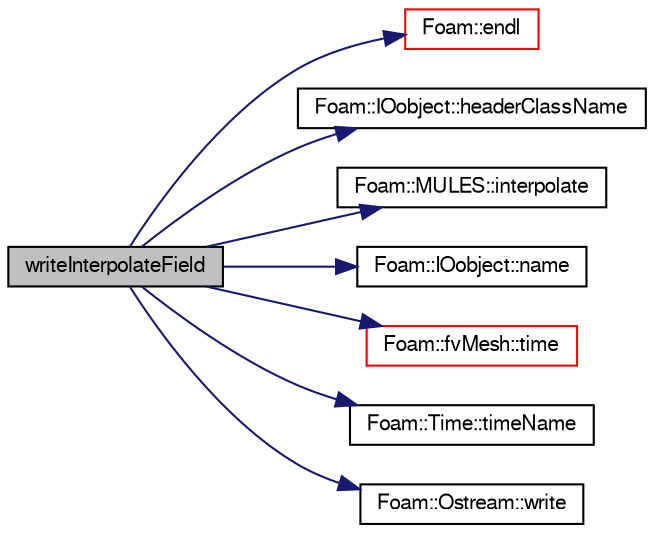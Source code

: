 digraph "writeInterpolateField"
{
  bgcolor="transparent";
  edge [fontname="FreeSans",fontsize="10",labelfontname="FreeSans",labelfontsize="10"];
  node [fontname="FreeSans",fontsize="10",shape=record];
  rankdir="LR";
  Node160 [label="writeInterpolateField",height=0.2,width=0.4,color="black", fillcolor="grey75", style="filled", fontcolor="black"];
  Node160 -> Node161 [color="midnightblue",fontsize="10",style="solid",fontname="FreeSans"];
  Node161 [label="Foam::endl",height=0.2,width=0.4,color="red",URL="$a21124.html#a2db8fe02a0d3909e9351bb4275b23ce4",tooltip="Add newline and flush stream. "];
  Node160 -> Node163 [color="midnightblue",fontsize="10",style="solid",fontname="FreeSans"];
  Node163 [label="Foam::IOobject::headerClassName",height=0.2,width=0.4,color="black",URL="$a26142.html#a9d4a861ecf42f443967c78742f73c362",tooltip="Return name of the class name read from header. "];
  Node160 -> Node164 [color="midnightblue",fontsize="10",style="solid",fontname="FreeSans"];
  Node164 [label="Foam::MULES::interpolate",height=0.2,width=0.4,color="black",URL="$a21136.html#a4d62f21551985d814104861e7c1d9b4f"];
  Node160 -> Node165 [color="midnightblue",fontsize="10",style="solid",fontname="FreeSans"];
  Node165 [label="Foam::IOobject::name",height=0.2,width=0.4,color="black",URL="$a26142.html#acc80e00a8ac919288fb55bd14cc88bf6",tooltip="Return name. "];
  Node160 -> Node166 [color="midnightblue",fontsize="10",style="solid",fontname="FreeSans"];
  Node166 [label="Foam::fvMesh::time",height=0.2,width=0.4,color="red",URL="$a22766.html#a0d94096809fe3376b29a2a29ca11bb18",tooltip="Return the top-level database. "];
  Node160 -> Node168 [color="midnightblue",fontsize="10",style="solid",fontname="FreeSans"];
  Node168 [label="Foam::Time::timeName",height=0.2,width=0.4,color="black",URL="$a26350.html#ad9d86fef6eca18797c786726cf925179",tooltip="Return time name of given scalar time. "];
  Node160 -> Node169 [color="midnightblue",fontsize="10",style="solid",fontname="FreeSans"];
  Node169 [label="Foam::Ostream::write",height=0.2,width=0.4,color="black",URL="$a26238.html#a81a19ad9e4098b4701cc8bab9a59d78b",tooltip="Write next token to stream. "];
}
